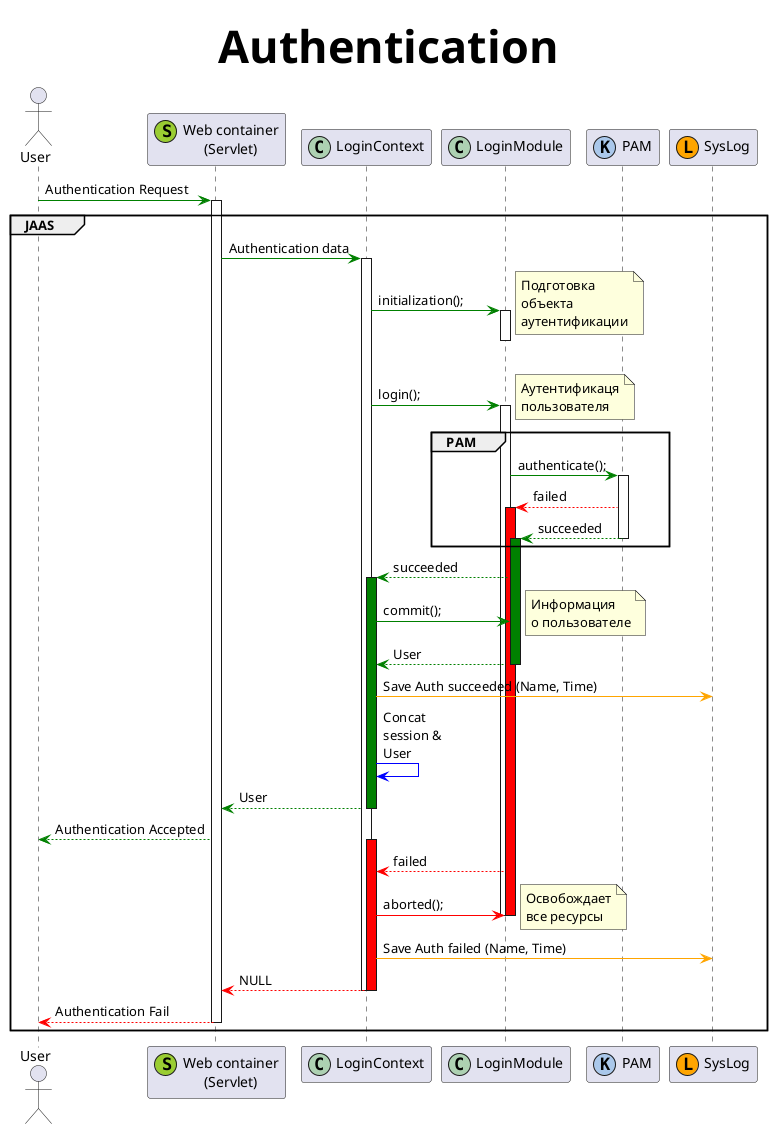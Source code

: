 @startuml

title <b><size:45>Authentication</size></b>

actor User
participant "Web container\n(Servlet)" as wc << (S, YellowGreen) >>
participant "LoginContext" as lc << (C, #ADD1B2) >>
participant "LoginModule" as lm << (C, #ADD1B2) >>
participant "PAM" as pam << (K, #AAC8EB) >>
participant "SysLog" as sl << (L, Orange) >>

User -[#green]> wc: Authentication Request
activate wc

group JAAS
    wc -[#green]> lc : Authentication data
    activate lc
    
    lc -[#green]> lm : initialization();
    activate lm
    deactivate lm
    note right
        Подготовка
        объекта
        аутентификации
    end note

    lc -[#green]> lm : login();
    activate lm
    note right
        Аутентификаця
        пользователя 
    end note
    
    group PAM
        lm -[#green]> pam : authenticate();
        activate pam
            pam -[#Red]-> lm : failed
            activate lm #Red
            pam -[#Green]-> lm : succeeded
        deactivate pam
        activate lm #Green
    end
    
    lm -[#green]-> lc : succeeded
    activate lc #green
    lc -[#green]> lm : commit();
    note right
        Информация
        о пользователе
    end note
    
    lm -[#green]-> lc : User
    deactivate lm
    lc -[#orange]> sl : Save Auth succeeded (Name, Time)
    lc -[#blue]> lc : Concat \nsession & \nUser
    lc -[#green]-> wc : User
    deactivate lc 
    
    wc -[#green]-> User : Authentication Accepted
    activate lc #Red
    lm -[#Red]-> lc : failed
    lc -[#Red]> lm : aborted();
    note right
        Освобождает
        все ресурсы
    end note
    deactivate lm
    deactivate lm
    lc -[#orange]> sl : Save Auth failed (Name, Time)
    lc -[#Red]-> wc : NULL
    deactivate lc
    deactivate lc

    deactivate lm

    wc -[#red]-> User : Authentication Fail
    deactivate wc
end

@enduml
